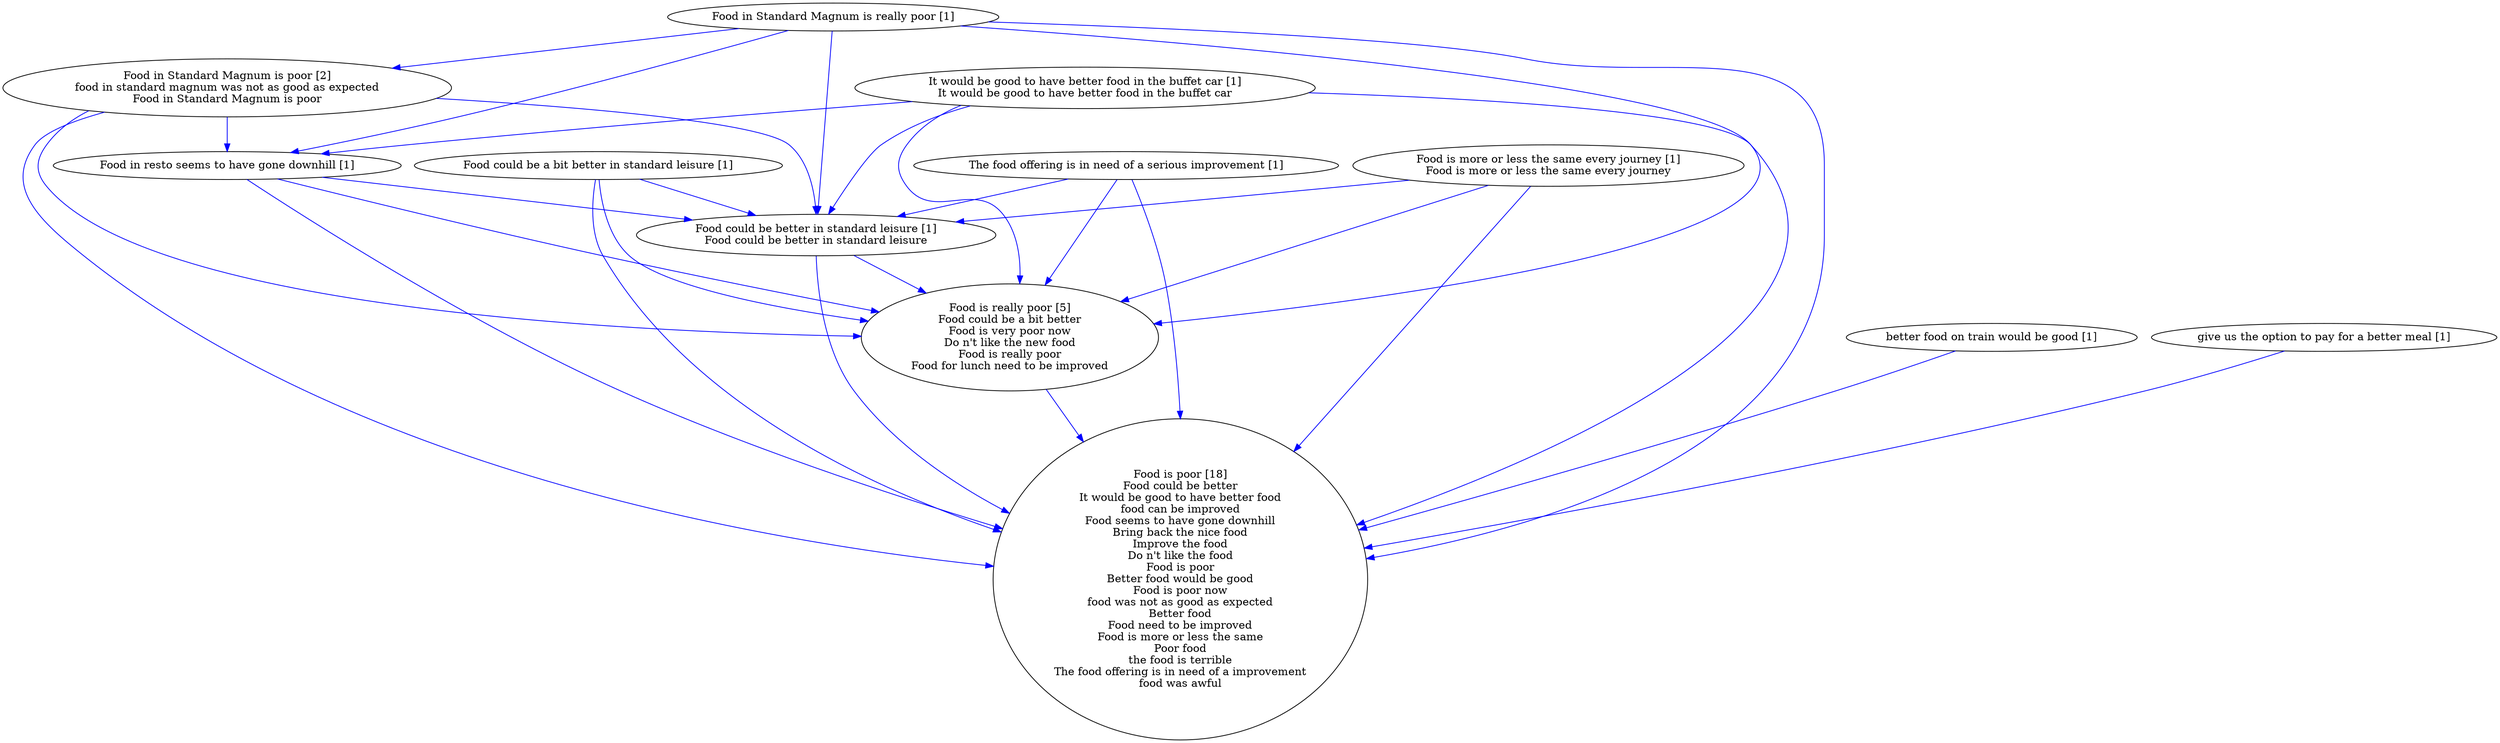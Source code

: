 digraph collapsedGraph {
"Food is really poor [5]\nFood could be a bit better\nFood is very poor now\nDo n't like the new food\nFood is really poor\nFood for lunch need to be improved""Food is poor [18]\nFood could be better\nIt would be good to have better food\nfood can be improved\nFood seems to have gone downhill\nBring back the nice food\nImprove the food\nDo n't like the food\nFood is poor\nBetter food would be good\nFood is poor now\nfood was not as good as expected\nBetter food\nFood need to be improved\nFood is more or less the same\nPoor food\nthe food is terrible\nThe food offering is in need of a improvement\nfood was awful""Food in Standard Magnum is poor [2]\nfood in standard magnum was not as good as expected\nFood in Standard Magnum is poor""Food could be a bit better in standard leisure [1]""Food could be better in standard leisure [1]\nFood could be better in standard leisure""Food in Standard Magnum is really poor [1]""Food in resto seems to have gone downhill [1]""Food is more or less the same every journey [1]\nFood is more or less the same every journey""It would be good to have better food in the buffet car [1]\nIt would be good to have better food in the buffet car""The food offering is in need of a serious improvement [1]""better food on train would be good [1]""give us the option to pay for a better meal [1]""Food could be a bit better in standard leisure [1]" -> "Food is poor [18]\nFood could be better\nIt would be good to have better food\nfood can be improved\nFood seems to have gone downhill\nBring back the nice food\nImprove the food\nDo n't like the food\nFood is poor\nBetter food would be good\nFood is poor now\nfood was not as good as expected\nBetter food\nFood need to be improved\nFood is more or less the same\nPoor food\nthe food is terrible\nThe food offering is in need of a improvement\nfood was awful" [color=blue]
"Food could be a bit better in standard leisure [1]" -> "Food is really poor [5]\nFood could be a bit better\nFood is very poor now\nDo n't like the new food\nFood is really poor\nFood for lunch need to be improved" [color=blue]
"The food offering is in need of a serious improvement [1]" -> "Food is really poor [5]\nFood could be a bit better\nFood is very poor now\nDo n't like the new food\nFood is really poor\nFood for lunch need to be improved" [color=blue]
"It would be good to have better food in the buffet car [1]\nIt would be good to have better food in the buffet car" -> "Food is poor [18]\nFood could be better\nIt would be good to have better food\nfood can be improved\nFood seems to have gone downhill\nBring back the nice food\nImprove the food\nDo n't like the food\nFood is poor\nBetter food would be good\nFood is poor now\nfood was not as good as expected\nBetter food\nFood need to be improved\nFood is more or less the same\nPoor food\nthe food is terrible\nThe food offering is in need of a improvement\nfood was awful" [color=blue]
"Food is really poor [5]\nFood could be a bit better\nFood is very poor now\nDo n't like the new food\nFood is really poor\nFood for lunch need to be improved" -> "Food is poor [18]\nFood could be better\nIt would be good to have better food\nfood can be improved\nFood seems to have gone downhill\nBring back the nice food\nImprove the food\nDo n't like the food\nFood is poor\nBetter food would be good\nFood is poor now\nfood was not as good as expected\nBetter food\nFood need to be improved\nFood is more or less the same\nPoor food\nthe food is terrible\nThe food offering is in need of a improvement\nfood was awful" [color=blue]
"It would be good to have better food in the buffet car [1]\nIt would be good to have better food in the buffet car" -> "Food is really poor [5]\nFood could be a bit better\nFood is very poor now\nDo n't like the new food\nFood is really poor\nFood for lunch need to be improved" [color=blue]
"Food is more or less the same every journey [1]\nFood is more or less the same every journey" -> "Food is poor [18]\nFood could be better\nIt would be good to have better food\nfood can be improved\nFood seems to have gone downhill\nBring back the nice food\nImprove the food\nDo n't like the food\nFood is poor\nBetter food would be good\nFood is poor now\nfood was not as good as expected\nBetter food\nFood need to be improved\nFood is more or less the same\nPoor food\nthe food is terrible\nThe food offering is in need of a improvement\nfood was awful" [color=blue]
"Food is more or less the same every journey [1]\nFood is more or less the same every journey" -> "Food is really poor [5]\nFood could be a bit better\nFood is very poor now\nDo n't like the new food\nFood is really poor\nFood for lunch need to be improved" [color=blue]
"It would be good to have better food in the buffet car [1]\nIt would be good to have better food in the buffet car" -> "Food could be better in standard leisure [1]\nFood could be better in standard leisure" [color=blue]
"It would be good to have better food in the buffet car [1]\nIt would be good to have better food in the buffet car" -> "Food in resto seems to have gone downhill [1]" [color=blue]
"Food is more or less the same every journey [1]\nFood is more or less the same every journey" -> "Food could be better in standard leisure [1]\nFood could be better in standard leisure" [color=blue]
"Food in resto seems to have gone downhill [1]" -> "Food is poor [18]\nFood could be better\nIt would be good to have better food\nfood can be improved\nFood seems to have gone downhill\nBring back the nice food\nImprove the food\nDo n't like the food\nFood is poor\nBetter food would be good\nFood is poor now\nfood was not as good as expected\nBetter food\nFood need to be improved\nFood is more or less the same\nPoor food\nthe food is terrible\nThe food offering is in need of a improvement\nfood was awful" [color=blue]
"Food in resto seems to have gone downhill [1]" -> "Food could be better in standard leisure [1]\nFood could be better in standard leisure" [color=blue]
"Food could be better in standard leisure [1]\nFood could be better in standard leisure" -> "Food is poor [18]\nFood could be better\nIt would be good to have better food\nfood can be improved\nFood seems to have gone downhill\nBring back the nice food\nImprove the food\nDo n't like the food\nFood is poor\nBetter food would be good\nFood is poor now\nfood was not as good as expected\nBetter food\nFood need to be improved\nFood is more or less the same\nPoor food\nthe food is terrible\nThe food offering is in need of a improvement\nfood was awful" [color=blue]
"Food could be better in standard leisure [1]\nFood could be better in standard leisure" -> "Food is really poor [5]\nFood could be a bit better\nFood is very poor now\nDo n't like the new food\nFood is really poor\nFood for lunch need to be improved" [color=blue]
"The food offering is in need of a serious improvement [1]" -> "Food is poor [18]\nFood could be better\nIt would be good to have better food\nfood can be improved\nFood seems to have gone downhill\nBring back the nice food\nImprove the food\nDo n't like the food\nFood is poor\nBetter food would be good\nFood is poor now\nfood was not as good as expected\nBetter food\nFood need to be improved\nFood is more or less the same\nPoor food\nthe food is terrible\nThe food offering is in need of a improvement\nfood was awful" [color=blue]
"Food in resto seems to have gone downhill [1]" -> "Food is really poor [5]\nFood could be a bit better\nFood is very poor now\nDo n't like the new food\nFood is really poor\nFood for lunch need to be improved" [color=blue]
"better food on train would be good [1]" -> "Food is poor [18]\nFood could be better\nIt would be good to have better food\nfood can be improved\nFood seems to have gone downhill\nBring back the nice food\nImprove the food\nDo n't like the food\nFood is poor\nBetter food would be good\nFood is poor now\nfood was not as good as expected\nBetter food\nFood need to be improved\nFood is more or less the same\nPoor food\nthe food is terrible\nThe food offering is in need of a improvement\nfood was awful" [color=blue]
"Food in Standard Magnum is poor [2]\nfood in standard magnum was not as good as expected\nFood in Standard Magnum is poor" -> "Food in resto seems to have gone downhill [1]" [color=blue]
"Food in Standard Magnum is poor [2]\nfood in standard magnum was not as good as expected\nFood in Standard Magnum is poor" -> "Food is poor [18]\nFood could be better\nIt would be good to have better food\nfood can be improved\nFood seems to have gone downhill\nBring back the nice food\nImprove the food\nDo n't like the food\nFood is poor\nBetter food would be good\nFood is poor now\nfood was not as good as expected\nBetter food\nFood need to be improved\nFood is more or less the same\nPoor food\nthe food is terrible\nThe food offering is in need of a improvement\nfood was awful" [color=blue]
"Food in Standard Magnum is really poor [1]" -> "Food is poor [18]\nFood could be better\nIt would be good to have better food\nfood can be improved\nFood seems to have gone downhill\nBring back the nice food\nImprove the food\nDo n't like the food\nFood is poor\nBetter food would be good\nFood is poor now\nfood was not as good as expected\nBetter food\nFood need to be improved\nFood is more or less the same\nPoor food\nthe food is terrible\nThe food offering is in need of a improvement\nfood was awful" [color=blue]
"Food in Standard Magnum is really poor [1]" -> "Food is really poor [5]\nFood could be a bit better\nFood is very poor now\nDo n't like the new food\nFood is really poor\nFood for lunch need to be improved" [color=blue]
"give us the option to pay for a better meal [1]" -> "Food is poor [18]\nFood could be better\nIt would be good to have better food\nfood can be improved\nFood seems to have gone downhill\nBring back the nice food\nImprove the food\nDo n't like the food\nFood is poor\nBetter food would be good\nFood is poor now\nfood was not as good as expected\nBetter food\nFood need to be improved\nFood is more or less the same\nPoor food\nthe food is terrible\nThe food offering is in need of a improvement\nfood was awful" [color=blue]
"Food in Standard Magnum is poor [2]\nfood in standard magnum was not as good as expected\nFood in Standard Magnum is poor" -> "Food could be better in standard leisure [1]\nFood could be better in standard leisure" [color=blue]
"The food offering is in need of a serious improvement [1]" -> "Food could be better in standard leisure [1]\nFood could be better in standard leisure" [color=blue]
"Food in Standard Magnum is really poor [1]" -> "Food could be better in standard leisure [1]\nFood could be better in standard leisure" [color=blue]
"Food in Standard Magnum is really poor [1]" -> "Food in Standard Magnum is poor [2]\nfood in standard magnum was not as good as expected\nFood in Standard Magnum is poor" [color=blue]
"Food in Standard Magnum is really poor [1]" -> "Food in resto seems to have gone downhill [1]" [color=blue]
"Food could be a bit better in standard leisure [1]" -> "Food could be better in standard leisure [1]\nFood could be better in standard leisure" [color=blue]
"Food in Standard Magnum is poor [2]\nfood in standard magnum was not as good as expected\nFood in Standard Magnum is poor" -> "Food is really poor [5]\nFood could be a bit better\nFood is very poor now\nDo n't like the new food\nFood is really poor\nFood for lunch need to be improved" [color=blue]
}